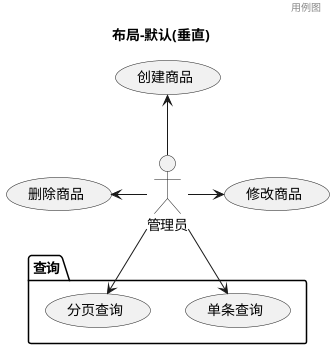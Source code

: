 
@startuml
header 用例图
title 布局-默认(垂直)

actor 管理员 as admin
(创建商品) as op1
(修改商品) as op2
'(查询商品) as op3
(删除商品) as op4

package 查询 as op3{
  (单条查询) as one
  (分页查询) as list
}

admin -up-> op1
admin -right-> op2
admin -down-> one
admin -down-> list
admin -left-> op4

newpage

title 布局-水平
left to right direction
actor 管理员 as admin
(创建商品) as op1
(修改商品) as op2
'(查询商品) as op3
(删除商品) as op4

package 查询 as op3{
  (单条查询) as one
  (分页查询) as list
}

admin -up-> op1
admin -right-> op2
admin -down-> one
admin -down-> list
admin -left-> op4

newpage

title:销售示例
left to right direction
actor 顾客
actor 售货员
package 结账台 {
  顾客 -- (结账台)
  (结账台) .> (支付) : include
  (帮助) .> (结账台) : extends
  (结账台) -- 售货员
}
@enduml
